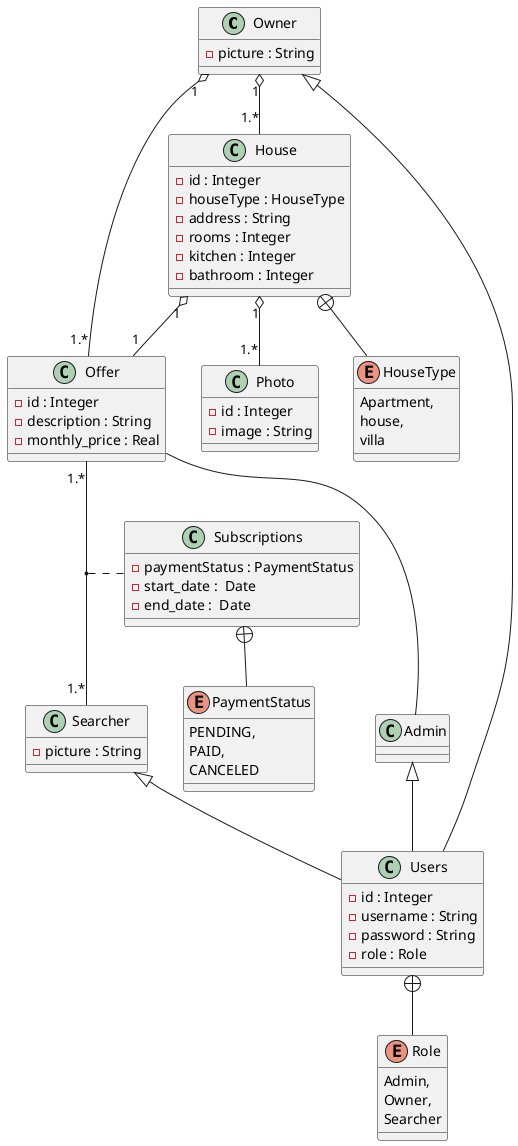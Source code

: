 @startuml

'abstract class Actor {
'    - memberShip : UUID
'    - fullName : String
'    - memberShipDate : Date
'    - email : String
'    - password : String
'    - address : String
'}
class Owner {
    - picture : String
}

class Searcher {
    - picture : String
}

class Admin {}


class Offer {
    - id : Integer
    - description : String
    - monthly_price : Real
}

class House {
    - id : Integer
    - houseType : HouseType
    - address : String
    - rooms : Integer
    - kitchen : Integer
    - bathroom : Integer
}

class Photo {
    - id : Integer
    - image : String
}

class Subscriptions {
    - paymentStatus : PaymentStatus
    - start_date :  Date
    - end_date :  Date
}


enum Role {
    Admin,
    Owner,
    Searcher
}

enum HouseType {
    Apartment,
    house,
    villa
}

enum PaymentStatus {
    PENDING,
    PAID,
    CANCELED
}

class Users {
    - id : Integer
    - username : String
    - password : String
    - role : Role
}

Owner <|-- Users
Searcher <|-- Users
Admin <|-- Users

Users +-- Role
House +-- HouseType
Subscriptions +-- PaymentStatus
Offer "1.*" -- "1.*" Searcher
(Searcher,Offer) .. Subscriptions
House "1" o-- "1.*" Photo
Offer -- Admin
Owner "1" o-- "1.*" House
House "1" o-- "1" Offer
Owner "1" o-- "1.*" Offer

@enduml
